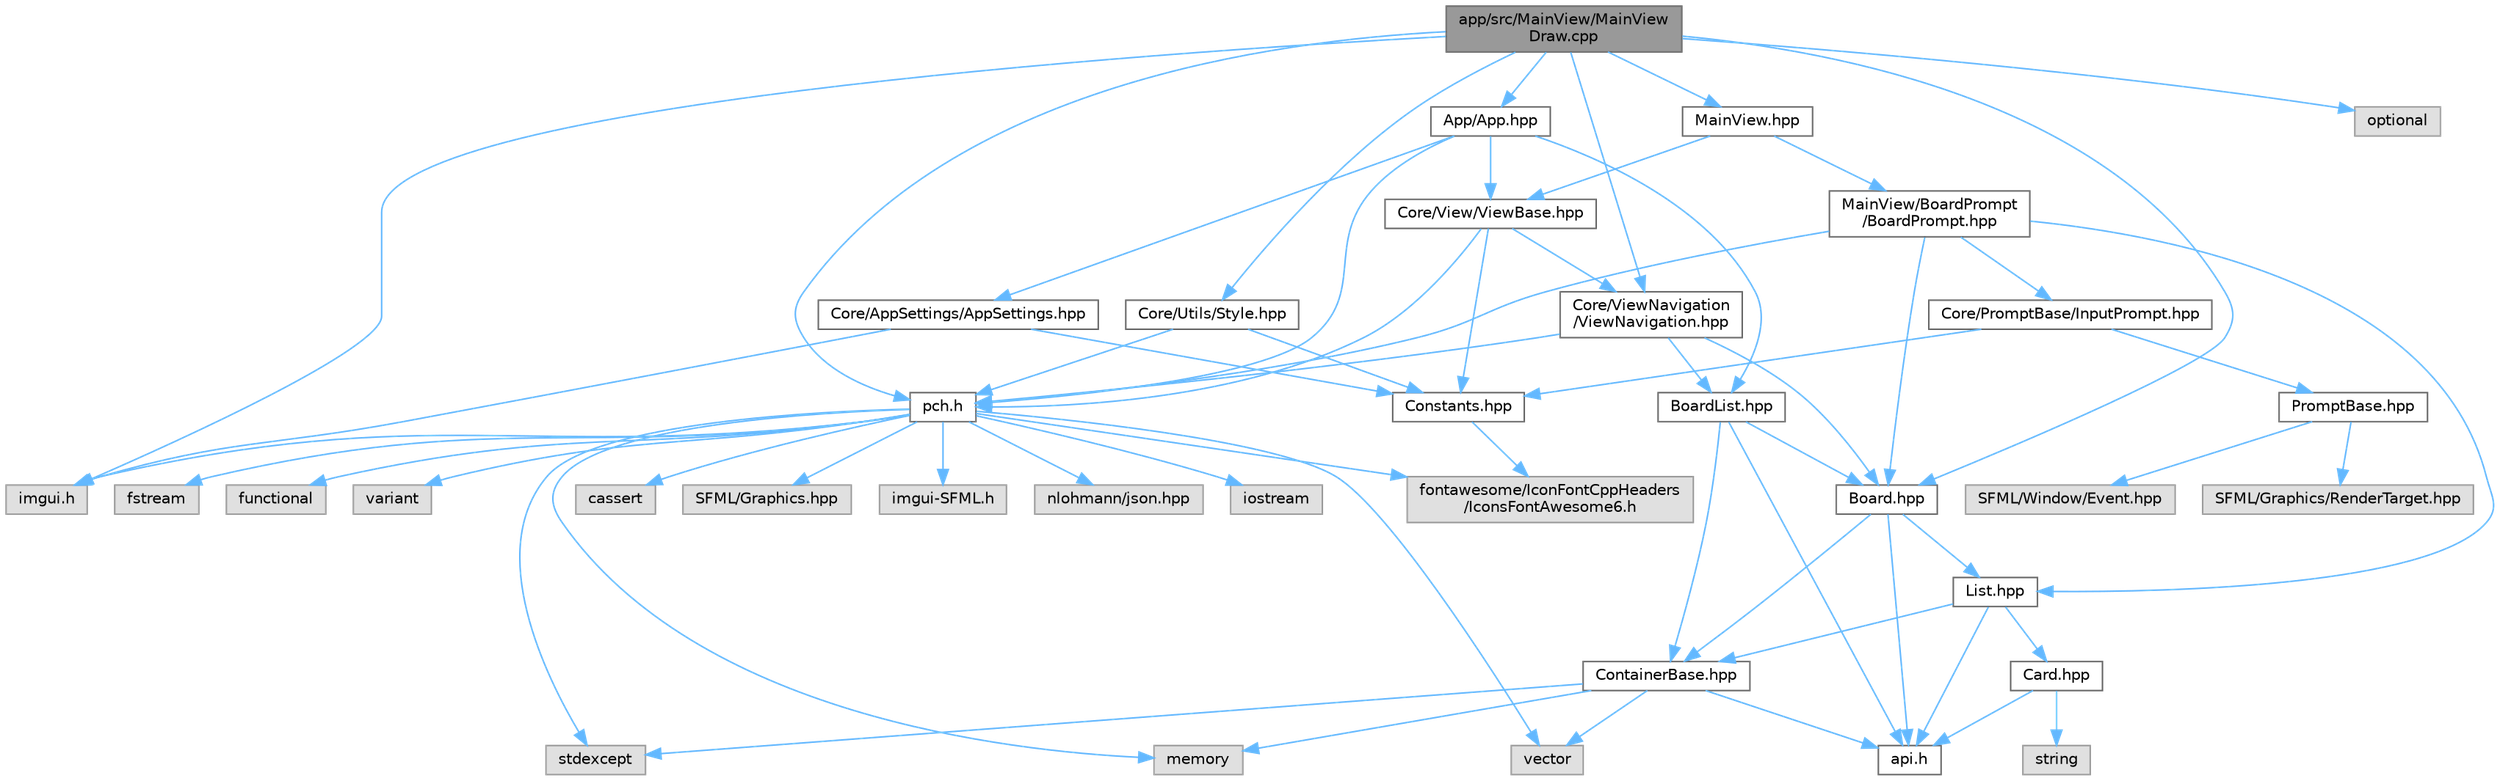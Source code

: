 digraph "app/src/MainView/MainViewDraw.cpp"
{
 // LATEX_PDF_SIZE
  bgcolor="transparent";
  edge [fontname=Helvetica,fontsize=10,labelfontname=Helvetica,labelfontsize=10];
  node [fontname=Helvetica,fontsize=10,shape=box,height=0.2,width=0.4];
  Node1 [id="Node000001",label="app/src/MainView/MainView\lDraw.cpp",height=0.2,width=0.4,color="gray40", fillcolor="grey60", style="filled", fontcolor="black",tooltip=" "];
  Node1 -> Node2 [id="edge1_Node000001_Node000002",color="steelblue1",style="solid",tooltip=" "];
  Node2 [id="Node000002",label="pch.h",height=0.2,width=0.4,color="grey40", fillcolor="white", style="filled",URL="$pch_8h.html",tooltip=" "];
  Node2 -> Node3 [id="edge2_Node000002_Node000003",color="steelblue1",style="solid",tooltip=" "];
  Node3 [id="Node000003",label="vector",height=0.2,width=0.4,color="grey60", fillcolor="#E0E0E0", style="filled",tooltip=" "];
  Node2 -> Node4 [id="edge3_Node000002_Node000004",color="steelblue1",style="solid",tooltip=" "];
  Node4 [id="Node000004",label="iostream",height=0.2,width=0.4,color="grey60", fillcolor="#E0E0E0", style="filled",tooltip=" "];
  Node2 -> Node5 [id="edge4_Node000002_Node000005",color="steelblue1",style="solid",tooltip=" "];
  Node5 [id="Node000005",label="fstream",height=0.2,width=0.4,color="grey60", fillcolor="#E0E0E0", style="filled",tooltip=" "];
  Node2 -> Node6 [id="edge5_Node000002_Node000006",color="steelblue1",style="solid",tooltip=" "];
  Node6 [id="Node000006",label="stdexcept",height=0.2,width=0.4,color="grey60", fillcolor="#E0E0E0", style="filled",tooltip=" "];
  Node2 -> Node7 [id="edge6_Node000002_Node000007",color="steelblue1",style="solid",tooltip=" "];
  Node7 [id="Node000007",label="functional",height=0.2,width=0.4,color="grey60", fillcolor="#E0E0E0", style="filled",tooltip=" "];
  Node2 -> Node8 [id="edge7_Node000002_Node000008",color="steelblue1",style="solid",tooltip=" "];
  Node8 [id="Node000008",label="memory",height=0.2,width=0.4,color="grey60", fillcolor="#E0E0E0", style="filled",tooltip=" "];
  Node2 -> Node9 [id="edge8_Node000002_Node000009",color="steelblue1",style="solid",tooltip=" "];
  Node9 [id="Node000009",label="variant",height=0.2,width=0.4,color="grey60", fillcolor="#E0E0E0", style="filled",tooltip=" "];
  Node2 -> Node10 [id="edge9_Node000002_Node000010",color="steelblue1",style="solid",tooltip=" "];
  Node10 [id="Node000010",label="cassert",height=0.2,width=0.4,color="grey60", fillcolor="#E0E0E0", style="filled",tooltip=" "];
  Node2 -> Node11 [id="edge10_Node000002_Node000011",color="steelblue1",style="solid",tooltip=" "];
  Node11 [id="Node000011",label="SFML/Graphics.hpp",height=0.2,width=0.4,color="grey60", fillcolor="#E0E0E0", style="filled",tooltip=" "];
  Node2 -> Node12 [id="edge11_Node000002_Node000012",color="steelblue1",style="solid",tooltip=" "];
  Node12 [id="Node000012",label="imgui.h",height=0.2,width=0.4,color="grey60", fillcolor="#E0E0E0", style="filled",tooltip=" "];
  Node2 -> Node13 [id="edge12_Node000002_Node000013",color="steelblue1",style="solid",tooltip=" "];
  Node13 [id="Node000013",label="imgui-SFML.h",height=0.2,width=0.4,color="grey60", fillcolor="#E0E0E0", style="filled",tooltip=" "];
  Node2 -> Node14 [id="edge13_Node000002_Node000014",color="steelblue1",style="solid",tooltip=" "];
  Node14 [id="Node000014",label="nlohmann/json.hpp",height=0.2,width=0.4,color="grey60", fillcolor="#E0E0E0", style="filled",tooltip=" "];
  Node2 -> Node15 [id="edge14_Node000002_Node000015",color="steelblue1",style="solid",tooltip=" "];
  Node15 [id="Node000015",label="fontawesome/IconFontCppHeaders\l/IconsFontAwesome6.h",height=0.2,width=0.4,color="grey60", fillcolor="#E0E0E0", style="filled",tooltip=" "];
  Node1 -> Node16 [id="edge15_Node000001_Node000016",color="steelblue1",style="solid",tooltip=" "];
  Node16 [id="Node000016",label="Core/ViewNavigation\l/ViewNavigation.hpp",height=0.2,width=0.4,color="grey40", fillcolor="white", style="filled",URL="$ViewNavigation_8hpp.html",tooltip=" "];
  Node16 -> Node2 [id="edge16_Node000016_Node000002",color="steelblue1",style="solid",tooltip=" "];
  Node16 -> Node17 [id="edge17_Node000016_Node000017",color="steelblue1",style="solid",tooltip=" "];
  Node17 [id="Node000017",label="Board.hpp",height=0.2,width=0.4,color="grey40", fillcolor="white", style="filled",URL="$Board_8hpp.html",tooltip=" "];
  Node17 -> Node18 [id="edge18_Node000017_Node000018",color="steelblue1",style="solid",tooltip=" "];
  Node18 [id="Node000018",label="ContainerBase.hpp",height=0.2,width=0.4,color="grey40", fillcolor="white", style="filled",URL="$ContainerBase_8hpp.html",tooltip=" "];
  Node18 -> Node19 [id="edge19_Node000018_Node000019",color="steelblue1",style="solid",tooltip=" "];
  Node19 [id="Node000019",label="api.h",height=0.2,width=0.4,color="grey40", fillcolor="white", style="filled",URL="$api_8h.html",tooltip=" "];
  Node18 -> Node6 [id="edge20_Node000018_Node000006",color="steelblue1",style="solid",tooltip=" "];
  Node18 -> Node3 [id="edge21_Node000018_Node000003",color="steelblue1",style="solid",tooltip=" "];
  Node18 -> Node8 [id="edge22_Node000018_Node000008",color="steelblue1",style="solid",tooltip=" "];
  Node17 -> Node19 [id="edge23_Node000017_Node000019",color="steelblue1",style="solid",tooltip=" "];
  Node17 -> Node20 [id="edge24_Node000017_Node000020",color="steelblue1",style="solid",tooltip=" "];
  Node20 [id="Node000020",label="List.hpp",height=0.2,width=0.4,color="grey40", fillcolor="white", style="filled",URL="$List_8hpp.html",tooltip=" "];
  Node20 -> Node19 [id="edge25_Node000020_Node000019",color="steelblue1",style="solid",tooltip=" "];
  Node20 -> Node21 [id="edge26_Node000020_Node000021",color="steelblue1",style="solid",tooltip=" "];
  Node21 [id="Node000021",label="Card.hpp",height=0.2,width=0.4,color="grey40", fillcolor="white", style="filled",URL="$Card_8hpp.html",tooltip=" "];
  Node21 -> Node19 [id="edge27_Node000021_Node000019",color="steelblue1",style="solid",tooltip=" "];
  Node21 -> Node22 [id="edge28_Node000021_Node000022",color="steelblue1",style="solid",tooltip=" "];
  Node22 [id="Node000022",label="string",height=0.2,width=0.4,color="grey60", fillcolor="#E0E0E0", style="filled",tooltip=" "];
  Node20 -> Node18 [id="edge29_Node000020_Node000018",color="steelblue1",style="solid",tooltip=" "];
  Node16 -> Node23 [id="edge30_Node000016_Node000023",color="steelblue1",style="solid",tooltip=" "];
  Node23 [id="Node000023",label="BoardList.hpp",height=0.2,width=0.4,color="grey40", fillcolor="white", style="filled",URL="$BoardList_8hpp.html",tooltip=" "];
  Node23 -> Node19 [id="edge31_Node000023_Node000019",color="steelblue1",style="solid",tooltip=" "];
  Node23 -> Node17 [id="edge32_Node000023_Node000017",color="steelblue1",style="solid",tooltip=" "];
  Node23 -> Node18 [id="edge33_Node000023_Node000018",color="steelblue1",style="solid",tooltip=" "];
  Node1 -> Node17 [id="edge34_Node000001_Node000017",color="steelblue1",style="solid",tooltip=" "];
  Node1 -> Node24 [id="edge35_Node000001_Node000024",color="steelblue1",style="solid",tooltip=" "];
  Node24 [id="Node000024",label="Core/Utils/Style.hpp",height=0.2,width=0.4,color="grey40", fillcolor="white", style="filled",URL="$Style_8hpp.html",tooltip=" "];
  Node24 -> Node2 [id="edge36_Node000024_Node000002",color="steelblue1",style="solid",tooltip=" "];
  Node24 -> Node25 [id="edge37_Node000024_Node000025",color="steelblue1",style="solid",tooltip=" "];
  Node25 [id="Node000025",label="Constants.hpp",height=0.2,width=0.4,color="grey40", fillcolor="white", style="filled",URL="$Constants_8hpp.html",tooltip=" "];
  Node25 -> Node15 [id="edge38_Node000025_Node000015",color="steelblue1",style="solid",tooltip=" "];
  Node1 -> Node26 [id="edge39_Node000001_Node000026",color="steelblue1",style="solid",tooltip=" "];
  Node26 [id="Node000026",label="MainView.hpp",height=0.2,width=0.4,color="grey40", fillcolor="white", style="filled",URL="$MainView_8hpp.html",tooltip=" "];
  Node26 -> Node27 [id="edge40_Node000026_Node000027",color="steelblue1",style="solid",tooltip=" "];
  Node27 [id="Node000027",label="Core/View/ViewBase.hpp",height=0.2,width=0.4,color="grey40", fillcolor="white", style="filled",URL="$ViewBase_8hpp.html",tooltip=" "];
  Node27 -> Node2 [id="edge41_Node000027_Node000002",color="steelblue1",style="solid",tooltip=" "];
  Node27 -> Node25 [id="edge42_Node000027_Node000025",color="steelblue1",style="solid",tooltip=" "];
  Node27 -> Node16 [id="edge43_Node000027_Node000016",color="steelblue1",style="solid",tooltip=" "];
  Node26 -> Node28 [id="edge44_Node000026_Node000028",color="steelblue1",style="solid",tooltip=" "];
  Node28 [id="Node000028",label="MainView/BoardPrompt\l/BoardPrompt.hpp",height=0.2,width=0.4,color="grey40", fillcolor="white", style="filled",URL="$BoardPrompt_8hpp.html",tooltip=" "];
  Node28 -> Node17 [id="edge45_Node000028_Node000017",color="steelblue1",style="solid",tooltip=" "];
  Node28 -> Node2 [id="edge46_Node000028_Node000002",color="steelblue1",style="solid",tooltip=" "];
  Node28 -> Node20 [id="edge47_Node000028_Node000020",color="steelblue1",style="solid",tooltip=" "];
  Node28 -> Node29 [id="edge48_Node000028_Node000029",color="steelblue1",style="solid",tooltip=" "];
  Node29 [id="Node000029",label="Core/PromptBase/InputPrompt.hpp",height=0.2,width=0.4,color="grey40", fillcolor="white", style="filled",URL="$InputPrompt_8hpp.html",tooltip=" "];
  Node29 -> Node25 [id="edge49_Node000029_Node000025",color="steelblue1",style="solid",tooltip=" "];
  Node29 -> Node30 [id="edge50_Node000029_Node000030",color="steelblue1",style="solid",tooltip=" "];
  Node30 [id="Node000030",label="PromptBase.hpp",height=0.2,width=0.4,color="grey40", fillcolor="white", style="filled",URL="$PromptBase_8hpp.html",tooltip=" "];
  Node30 -> Node31 [id="edge51_Node000030_Node000031",color="steelblue1",style="solid",tooltip=" "];
  Node31 [id="Node000031",label="SFML/Graphics/RenderTarget.hpp",height=0.2,width=0.4,color="grey60", fillcolor="#E0E0E0", style="filled",tooltip=" "];
  Node30 -> Node32 [id="edge52_Node000030_Node000032",color="steelblue1",style="solid",tooltip=" "];
  Node32 [id="Node000032",label="SFML/Window/Event.hpp",height=0.2,width=0.4,color="grey60", fillcolor="#E0E0E0", style="filled",tooltip=" "];
  Node1 -> Node33 [id="edge53_Node000001_Node000033",color="steelblue1",style="solid",tooltip=" "];
  Node33 [id="Node000033",label="App/App.hpp",height=0.2,width=0.4,color="grey40", fillcolor="white", style="filled",URL="$App_8hpp.html",tooltip=" "];
  Node33 -> Node2 [id="edge54_Node000033_Node000002",color="steelblue1",style="solid",tooltip=" "];
  Node33 -> Node23 [id="edge55_Node000033_Node000023",color="steelblue1",style="solid",tooltip=" "];
  Node33 -> Node27 [id="edge56_Node000033_Node000027",color="steelblue1",style="solid",tooltip=" "];
  Node33 -> Node34 [id="edge57_Node000033_Node000034",color="steelblue1",style="solid",tooltip=" "];
  Node34 [id="Node000034",label="Core/AppSettings/AppSettings.hpp",height=0.2,width=0.4,color="grey40", fillcolor="white", style="filled",URL="$AppSettings_8hpp.html",tooltip=" "];
  Node34 -> Node25 [id="edge58_Node000034_Node000025",color="steelblue1",style="solid",tooltip=" "];
  Node34 -> Node12 [id="edge59_Node000034_Node000012",color="steelblue1",style="solid",tooltip=" "];
  Node1 -> Node12 [id="edge60_Node000001_Node000012",color="steelblue1",style="solid",tooltip=" "];
  Node1 -> Node35 [id="edge61_Node000001_Node000035",color="steelblue1",style="solid",tooltip=" "];
  Node35 [id="Node000035",label="optional",height=0.2,width=0.4,color="grey60", fillcolor="#E0E0E0", style="filled",tooltip=" "];
}
